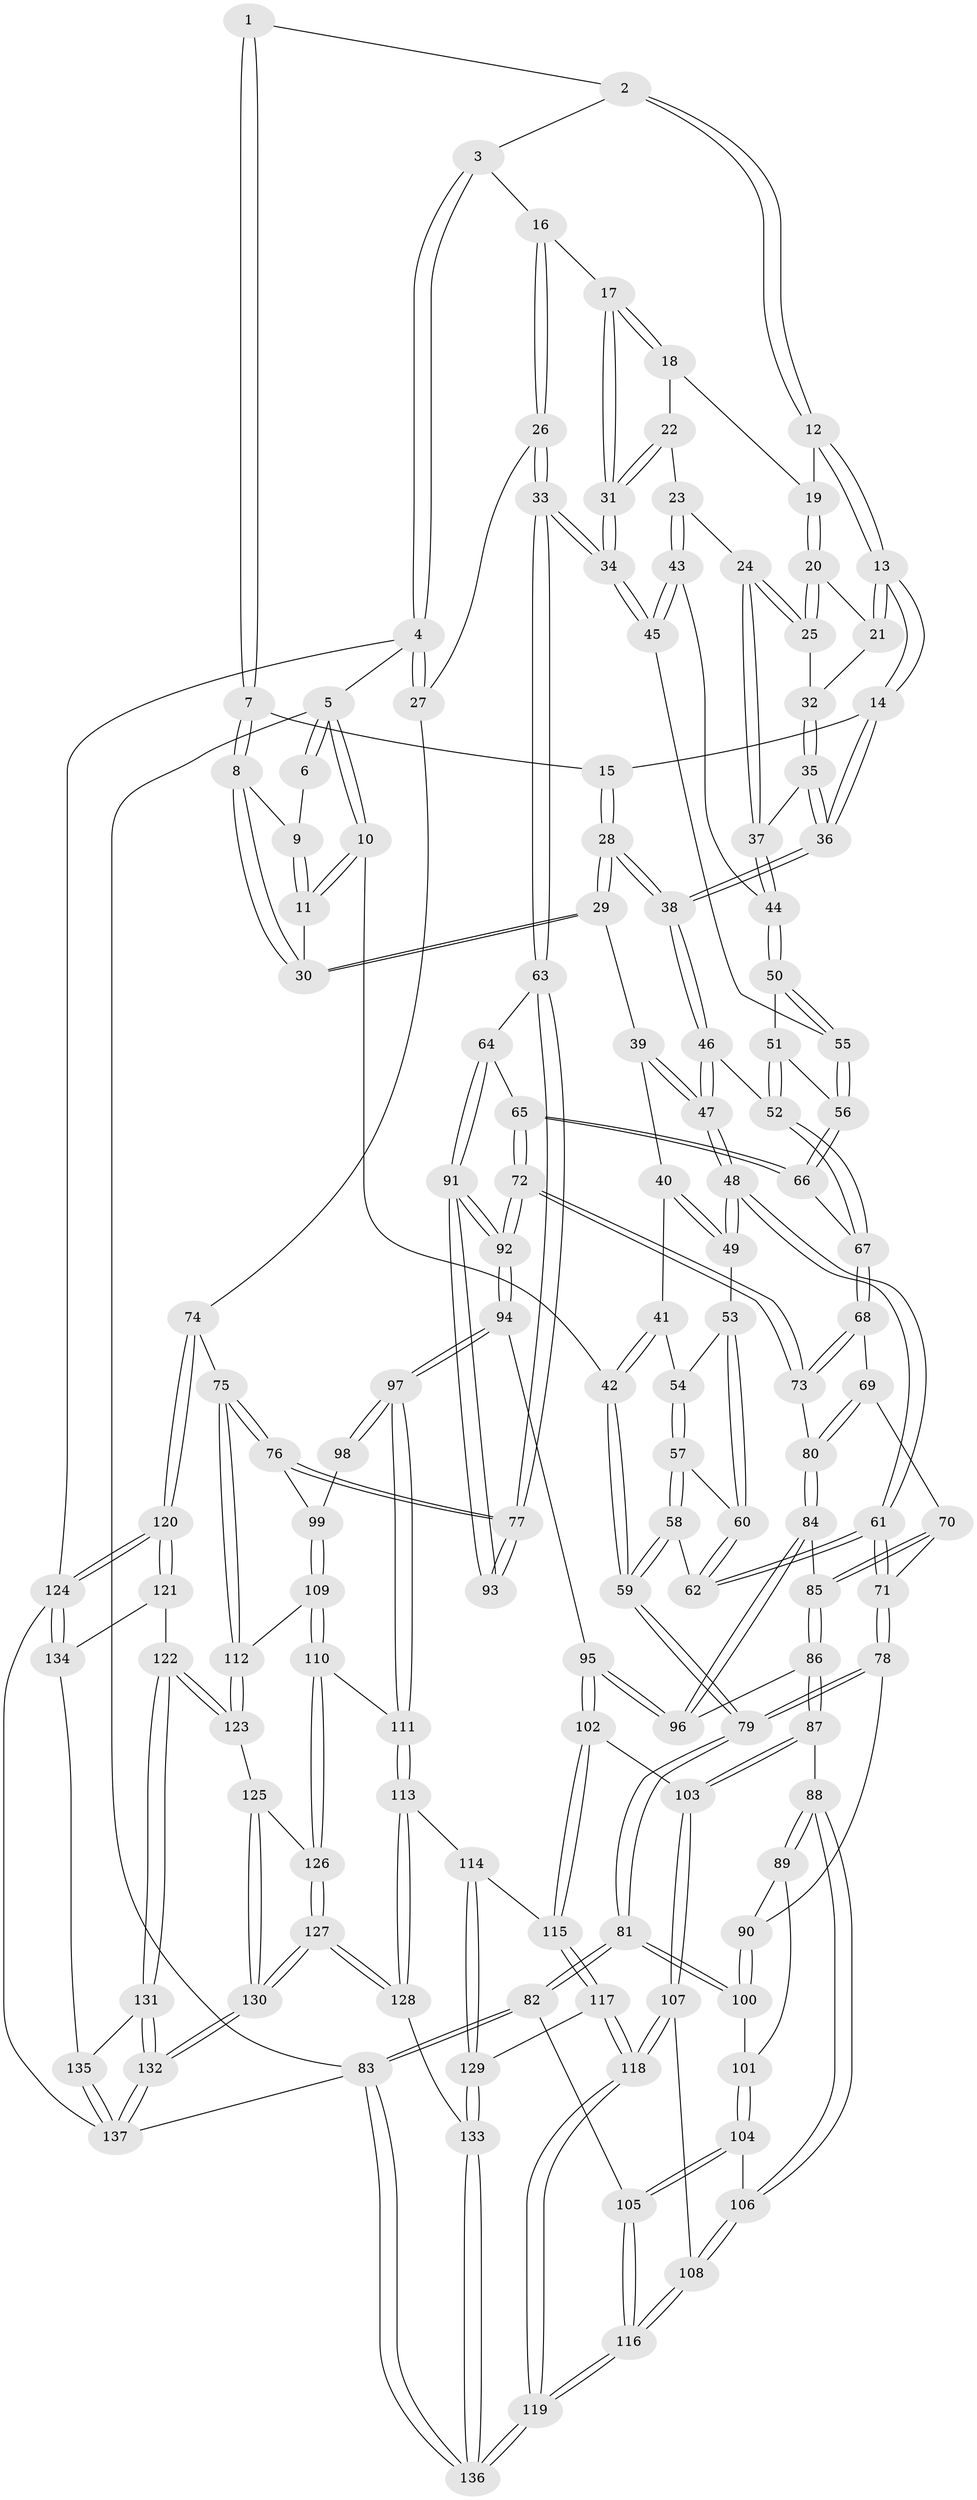 // coarse degree distribution, {6: 0.11764705882352941, 4: 0.38235294117647056, 3: 0.14705882352941177, 5: 0.3088235294117647, 7: 0.014705882352941176, 2: 0.029411764705882353}
// Generated by graph-tools (version 1.1) at 2025/21/03/04/25 18:21:07]
// undirected, 137 vertices, 339 edges
graph export_dot {
graph [start="1"]
  node [color=gray90,style=filled];
  1 [pos="+0.19562327627178555+0"];
  2 [pos="+0.5017069767151875+0"];
  3 [pos="+0.7947202273870652+0"];
  4 [pos="+1+0"];
  5 [pos="+0+0"];
  6 [pos="+0.11746446835975206+0"];
  7 [pos="+0.22285876034329835+0.06263899840064477"];
  8 [pos="+0.10915287485374045+0.19665425754283267"];
  9 [pos="+0.07235145018714499+0.0866344192683588"];
  10 [pos="+0+0.2111045686855041"];
  11 [pos="+0+0.18810905711339512"];
  12 [pos="+0.5043753589476705+0"];
  13 [pos="+0.37101843124166567+0.16598003659880908"];
  14 [pos="+0.3441918403245326+0.18116978381336654"];
  15 [pos="+0.2288093881259626+0.0717103755074135"];
  16 [pos="+0.7950023261647865+0.09346618960871954"];
  17 [pos="+0.7445264487761041+0.13021936010468865"];
  18 [pos="+0.5815443989265376+0.0048982310665917385"];
  19 [pos="+0.5354248801853868+0"];
  20 [pos="+0.5099176801754562+0.0910901198273707"];
  21 [pos="+0.4372422779544298+0.1748723813132763"];
  22 [pos="+0.6059802184025013+0.17195148339682864"];
  23 [pos="+0.5580188151586892+0.21710331472202765"];
  24 [pos="+0.5380089538517477+0.20774036833141082"];
  25 [pos="+0.5350831519378121+0.20474465196422814"];
  26 [pos="+1+0.17911765610018038"];
  27 [pos="+1+0.17189036925851167"];
  28 [pos="+0.21884563127393586+0.25372130291909867"];
  29 [pos="+0.10810527276937866+0.20187266091205788"];
  30 [pos="+0.10730220462375736+0.20032801985369114"];
  31 [pos="+0.7301349068637272+0.18895548799663767"];
  32 [pos="+0.4574429473587761+0.19393608666620807"];
  33 [pos="+0.7748781256650488+0.3826955046706167"];
  34 [pos="+0.758426515596139+0.36010218278824985"];
  35 [pos="+0.44534514692933097+0.2725809760348198"];
  36 [pos="+0.33198664393309457+0.25244208159613724"];
  37 [pos="+0.45508821783373044+0.2801128032376417"];
  38 [pos="+0.27905746692762273+0.32424987268586414"];
  39 [pos="+0.10173888108884832+0.26849215713852187"];
  40 [pos="+0.08526508747096229+0.28970016101355495"];
  41 [pos="+0.06433640120367871+0.3039114944778234"];
  42 [pos="+0+0.24468620001664856"];
  43 [pos="+0.5800364311927653+0.27174954400892853"];
  44 [pos="+0.4627403227940733+0.2954812335061786"];
  45 [pos="+0.6012098405037379+0.29899827127462253"];
  46 [pos="+0.2753157678962663+0.3501896368623377"];
  47 [pos="+0.2416253137615468+0.38566633604113754"];
  48 [pos="+0.22748306773508914+0.4083504423510813"];
  49 [pos="+0.11779061090028618+0.3455919041562582"];
  50 [pos="+0.46281054881420935+0.29647427487646827"];
  51 [pos="+0.46299050606944053+0.30679429656407164"];
  52 [pos="+0.35949883473591226+0.3809643542614888"];
  53 [pos="+0.11324353758029179+0.34561922072916273"];
  54 [pos="+0.06641258159613972+0.3369007878812919"];
  55 [pos="+0.5698501296508487+0.3211579119860118"];
  56 [pos="+0.5017915015979175+0.37440883091723115"];
  57 [pos="+0.06371543612467778+0.3461645142609504"];
  58 [pos="+0+0.4297582943463017"];
  59 [pos="+0+0.4662372919496153"];
  60 [pos="+0.07653084164799798+0.36286388419666576"];
  61 [pos="+0.21099598598202102+0.4481758879294952"];
  62 [pos="+0.10239200255362772+0.4211798750520793"];
  63 [pos="+0.7627235894561949+0.44166658988331087"];
  64 [pos="+0.7401329969346229+0.448220957616792"];
  65 [pos="+0.5528150866828158+0.4796913572129861"];
  66 [pos="+0.491537371709463+0.4237479647883937"];
  67 [pos="+0.42462751222403977+0.42908930427717634"];
  68 [pos="+0.3979871577157823+0.5035013122531065"];
  69 [pos="+0.33220349472850536+0.5230906756100563"];
  70 [pos="+0.29515047218673063+0.5291460235717723"];
  71 [pos="+0.21154031577597324+0.4802164495170478"];
  72 [pos="+0.5071998239000903+0.5758690607117593"];
  73 [pos="+0.45093737865175343+0.5720294393385689"];
  74 [pos="+1+0.6156433374513056"];
  75 [pos="+0.8840821670792363+0.6335109073048133"];
  76 [pos="+0.8378404926096156+0.5912207268787483"];
  77 [pos="+0.8099831900247295+0.556488807842791"];
  78 [pos="+0.17011004997778065+0.5407014399557337"];
  79 [pos="+0+0.5428625906959577"];
  80 [pos="+0.41704066372781246+0.5962988153065079"];
  81 [pos="+0+0.5608390792159452"];
  82 [pos="+0+0.7764716087164949"];
  83 [pos="+0+1"];
  84 [pos="+0.4020695442594392+0.6107756157759257"];
  85 [pos="+0.3165811636823323+0.5780862359042529"];
  86 [pos="+0.3057174544437235+0.6632356291318956"];
  87 [pos="+0.2788511788841229+0.6887740479312203"];
  88 [pos="+0.21745133578825576+0.6848155151809554"];
  89 [pos="+0.17393770344883194+0.6133682018915234"];
  90 [pos="+0.16945581387533779+0.594457574079002"];
  91 [pos="+0.5712708990310562+0.6330139463459065"];
  92 [pos="+0.5385839871137129+0.6448099727602001"];
  93 [pos="+0.6817280261397028+0.6308037074182512"];
  94 [pos="+0.5304134213314028+0.7155599289526223"];
  95 [pos="+0.42205194687213726+0.7057921839927582"];
  96 [pos="+0.3920237736031153+0.6601625528776652"];
  97 [pos="+0.5510600067311074+0.7532504168155315"];
  98 [pos="+0.6673052690206915+0.6579112418979022"];
  99 [pos="+0.6711263671134894+0.7382502536557127"];
  100 [pos="+0.024134980320949514+0.655387194810845"];
  101 [pos="+0.07843667639318372+0.7063406964987553"];
  102 [pos="+0.3579257814688029+0.7740159467673214"];
  103 [pos="+0.3388571702506403+0.7771663183319206"];
  104 [pos="+0.08630722311331268+0.7493971299030922"];
  105 [pos="+2.49482727042909e-05+0.8168665878642232"];
  106 [pos="+0.17672043847739952+0.769642432268521"];
  107 [pos="+0.3213941825887884+0.80216507500472"];
  108 [pos="+0.18307940197278796+0.7900804091866112"];
  109 [pos="+0.6648206388602026+0.748232179137583"];
  110 [pos="+0.6147142403482583+0.7912345283148308"];
  111 [pos="+0.5626544684983282+0.7851557680491333"];
  112 [pos="+0.856715612812508+0.7530260180269673"];
  113 [pos="+0.5314082051935217+0.8351437837143942"];
  114 [pos="+0.48603080681662514+0.847210160285888"];
  115 [pos="+0.4527279496592451+0.8441130657348456"];
  116 [pos="+0.16269932777044116+0.9679905409586769"];
  117 [pos="+0.31818323866643583+0.9276825502854943"];
  118 [pos="+0.30588576857526095+0.9293871768959028"];
  119 [pos="+0.18673441202925334+1"];
  120 [pos="+1+0.8771629740810182"];
  121 [pos="+0.9118984917101229+0.8647514035136924"];
  122 [pos="+0.9097425856305642+0.8637899764823159"];
  123 [pos="+0.8506993410125617+0.8113273164233498"];
  124 [pos="+1+1"];
  125 [pos="+0.842194644527908+0.8173762198333903"];
  126 [pos="+0.7004841212898614+0.8489840762302096"];
  127 [pos="+0.6435292889682285+1"];
  128 [pos="+0.6346432964844063+1"];
  129 [pos="+0.4315796121757711+0.9563262682241419"];
  130 [pos="+0.6884089387766327+1"];
  131 [pos="+0.8935384828383386+0.9165418306484892"];
  132 [pos="+0.7105818680755376+1"];
  133 [pos="+0.6102972955141781+1"];
  134 [pos="+0.9429388318037311+0.9426148445274476"];
  135 [pos="+0.915647852183843+1"];
  136 [pos="+0.14779244584576107+1"];
  137 [pos="+0.8786141438963114+1"];
  1 -- 2;
  1 -- 7;
  1 -- 7;
  2 -- 3;
  2 -- 12;
  2 -- 12;
  3 -- 4;
  3 -- 4;
  3 -- 16;
  4 -- 5;
  4 -- 27;
  4 -- 27;
  4 -- 124;
  5 -- 6;
  5 -- 6;
  5 -- 10;
  5 -- 10;
  5 -- 83;
  6 -- 9;
  7 -- 8;
  7 -- 8;
  7 -- 15;
  8 -- 9;
  8 -- 30;
  8 -- 30;
  9 -- 11;
  9 -- 11;
  10 -- 11;
  10 -- 11;
  10 -- 42;
  11 -- 30;
  12 -- 13;
  12 -- 13;
  12 -- 19;
  13 -- 14;
  13 -- 14;
  13 -- 21;
  13 -- 21;
  14 -- 15;
  14 -- 36;
  14 -- 36;
  15 -- 28;
  15 -- 28;
  16 -- 17;
  16 -- 26;
  16 -- 26;
  17 -- 18;
  17 -- 18;
  17 -- 31;
  17 -- 31;
  18 -- 19;
  18 -- 22;
  19 -- 20;
  19 -- 20;
  20 -- 21;
  20 -- 25;
  20 -- 25;
  21 -- 32;
  22 -- 23;
  22 -- 31;
  22 -- 31;
  23 -- 24;
  23 -- 43;
  23 -- 43;
  24 -- 25;
  24 -- 25;
  24 -- 37;
  24 -- 37;
  25 -- 32;
  26 -- 27;
  26 -- 33;
  26 -- 33;
  27 -- 74;
  28 -- 29;
  28 -- 29;
  28 -- 38;
  28 -- 38;
  29 -- 30;
  29 -- 30;
  29 -- 39;
  31 -- 34;
  31 -- 34;
  32 -- 35;
  32 -- 35;
  33 -- 34;
  33 -- 34;
  33 -- 63;
  33 -- 63;
  34 -- 45;
  34 -- 45;
  35 -- 36;
  35 -- 36;
  35 -- 37;
  36 -- 38;
  36 -- 38;
  37 -- 44;
  37 -- 44;
  38 -- 46;
  38 -- 46;
  39 -- 40;
  39 -- 47;
  39 -- 47;
  40 -- 41;
  40 -- 49;
  40 -- 49;
  41 -- 42;
  41 -- 42;
  41 -- 54;
  42 -- 59;
  42 -- 59;
  43 -- 44;
  43 -- 45;
  43 -- 45;
  44 -- 50;
  44 -- 50;
  45 -- 55;
  46 -- 47;
  46 -- 47;
  46 -- 52;
  47 -- 48;
  47 -- 48;
  48 -- 49;
  48 -- 49;
  48 -- 61;
  48 -- 61;
  49 -- 53;
  50 -- 51;
  50 -- 55;
  50 -- 55;
  51 -- 52;
  51 -- 52;
  51 -- 56;
  52 -- 67;
  52 -- 67;
  53 -- 54;
  53 -- 60;
  53 -- 60;
  54 -- 57;
  54 -- 57;
  55 -- 56;
  55 -- 56;
  56 -- 66;
  56 -- 66;
  57 -- 58;
  57 -- 58;
  57 -- 60;
  58 -- 59;
  58 -- 59;
  58 -- 62;
  59 -- 79;
  59 -- 79;
  60 -- 62;
  60 -- 62;
  61 -- 62;
  61 -- 62;
  61 -- 71;
  61 -- 71;
  63 -- 64;
  63 -- 77;
  63 -- 77;
  64 -- 65;
  64 -- 91;
  64 -- 91;
  65 -- 66;
  65 -- 66;
  65 -- 72;
  65 -- 72;
  66 -- 67;
  67 -- 68;
  67 -- 68;
  68 -- 69;
  68 -- 73;
  68 -- 73;
  69 -- 70;
  69 -- 80;
  69 -- 80;
  70 -- 71;
  70 -- 85;
  70 -- 85;
  71 -- 78;
  71 -- 78;
  72 -- 73;
  72 -- 73;
  72 -- 92;
  72 -- 92;
  73 -- 80;
  74 -- 75;
  74 -- 120;
  74 -- 120;
  75 -- 76;
  75 -- 76;
  75 -- 112;
  75 -- 112;
  76 -- 77;
  76 -- 77;
  76 -- 99;
  77 -- 93;
  77 -- 93;
  78 -- 79;
  78 -- 79;
  78 -- 90;
  79 -- 81;
  79 -- 81;
  80 -- 84;
  80 -- 84;
  81 -- 82;
  81 -- 82;
  81 -- 100;
  81 -- 100;
  82 -- 83;
  82 -- 83;
  82 -- 105;
  83 -- 136;
  83 -- 136;
  83 -- 137;
  84 -- 85;
  84 -- 96;
  84 -- 96;
  85 -- 86;
  85 -- 86;
  86 -- 87;
  86 -- 87;
  86 -- 96;
  87 -- 88;
  87 -- 103;
  87 -- 103;
  88 -- 89;
  88 -- 89;
  88 -- 106;
  88 -- 106;
  89 -- 90;
  89 -- 101;
  90 -- 100;
  90 -- 100;
  91 -- 92;
  91 -- 92;
  91 -- 93;
  91 -- 93;
  92 -- 94;
  92 -- 94;
  94 -- 95;
  94 -- 97;
  94 -- 97;
  95 -- 96;
  95 -- 96;
  95 -- 102;
  95 -- 102;
  97 -- 98;
  97 -- 98;
  97 -- 111;
  97 -- 111;
  98 -- 99;
  99 -- 109;
  99 -- 109;
  100 -- 101;
  101 -- 104;
  101 -- 104;
  102 -- 103;
  102 -- 115;
  102 -- 115;
  103 -- 107;
  103 -- 107;
  104 -- 105;
  104 -- 105;
  104 -- 106;
  105 -- 116;
  105 -- 116;
  106 -- 108;
  106 -- 108;
  107 -- 108;
  107 -- 118;
  107 -- 118;
  108 -- 116;
  108 -- 116;
  109 -- 110;
  109 -- 110;
  109 -- 112;
  110 -- 111;
  110 -- 126;
  110 -- 126;
  111 -- 113;
  111 -- 113;
  112 -- 123;
  112 -- 123;
  113 -- 114;
  113 -- 128;
  113 -- 128;
  114 -- 115;
  114 -- 129;
  114 -- 129;
  115 -- 117;
  115 -- 117;
  116 -- 119;
  116 -- 119;
  117 -- 118;
  117 -- 118;
  117 -- 129;
  118 -- 119;
  118 -- 119;
  119 -- 136;
  119 -- 136;
  120 -- 121;
  120 -- 121;
  120 -- 124;
  120 -- 124;
  121 -- 122;
  121 -- 134;
  122 -- 123;
  122 -- 123;
  122 -- 131;
  122 -- 131;
  123 -- 125;
  124 -- 134;
  124 -- 134;
  124 -- 137;
  125 -- 126;
  125 -- 130;
  125 -- 130;
  126 -- 127;
  126 -- 127;
  127 -- 128;
  127 -- 128;
  127 -- 130;
  127 -- 130;
  128 -- 133;
  129 -- 133;
  129 -- 133;
  130 -- 132;
  130 -- 132;
  131 -- 132;
  131 -- 132;
  131 -- 135;
  132 -- 137;
  132 -- 137;
  133 -- 136;
  133 -- 136;
  134 -- 135;
  135 -- 137;
  135 -- 137;
}
